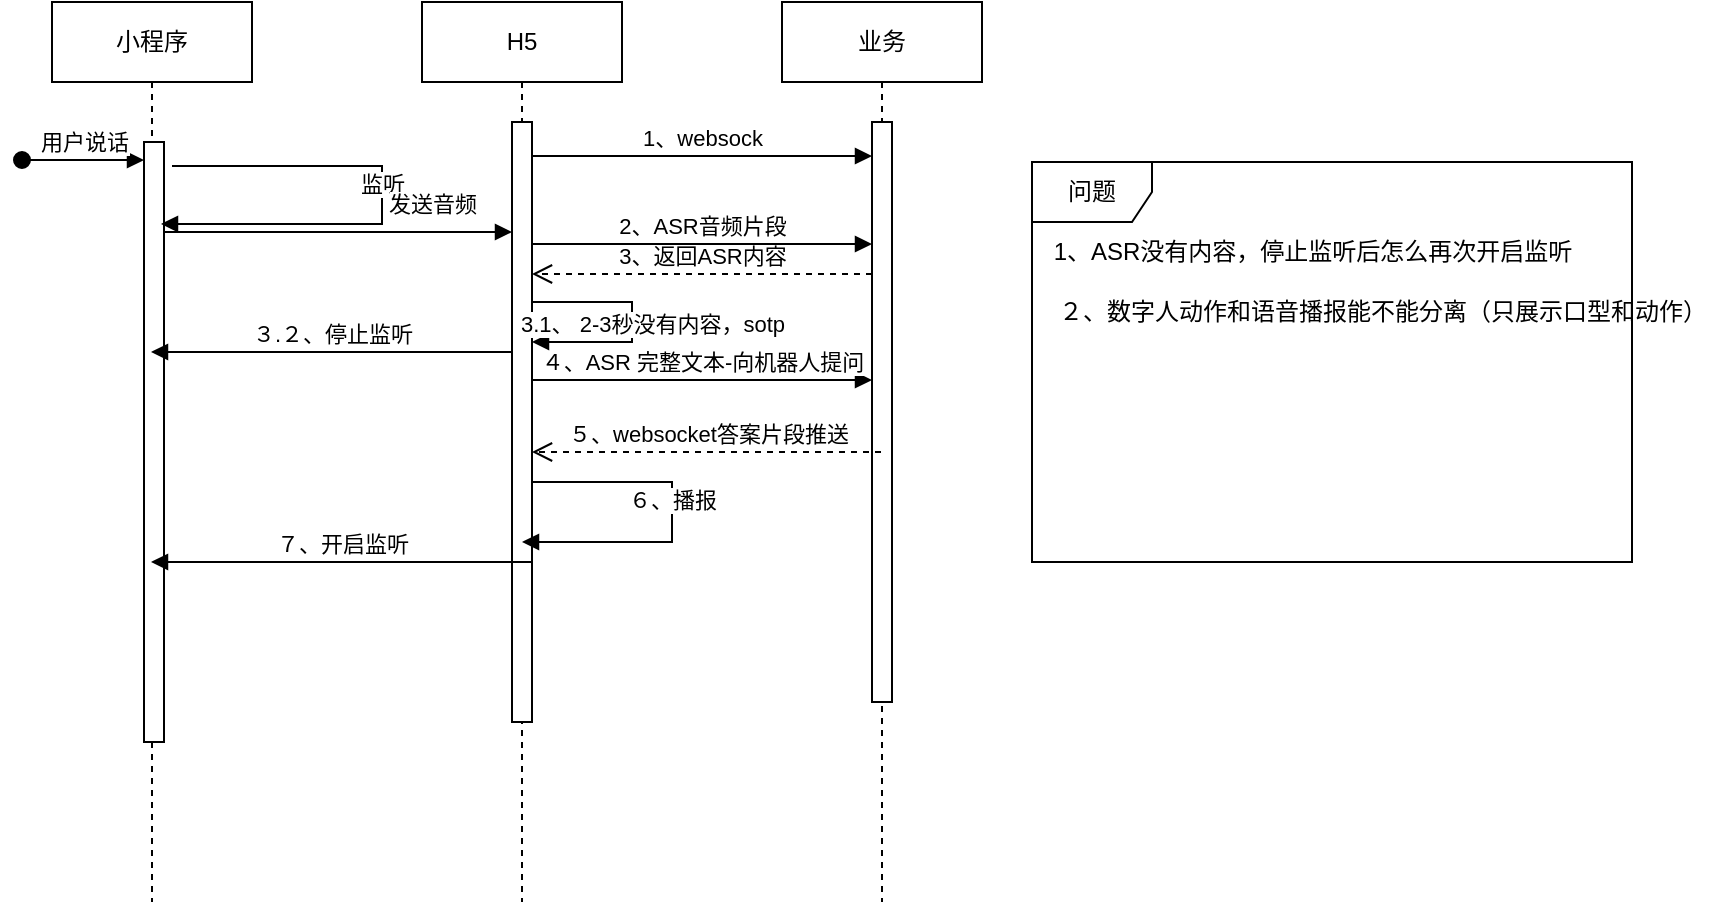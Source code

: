 <mxfile version="25.0.1">
  <diagram name="Page-1" id="2YBvvXClWsGukQMizWep">
    <mxGraphModel dx="1050" dy="562" grid="1" gridSize="10" guides="1" tooltips="1" connect="1" arrows="1" fold="1" page="1" pageScale="1" pageWidth="850" pageHeight="1100" math="0" shadow="0">
      <root>
        <mxCell id="0" />
        <mxCell id="1" parent="0" />
        <mxCell id="aM9ryv3xv72pqoxQDRHE-1" value="小程序" style="shape=umlLifeline;perimeter=lifelinePerimeter;whiteSpace=wrap;html=1;container=0;dropTarget=0;collapsible=0;recursiveResize=0;outlineConnect=0;portConstraint=eastwest;newEdgeStyle={&quot;edgeStyle&quot;:&quot;elbowEdgeStyle&quot;,&quot;elbow&quot;:&quot;vertical&quot;,&quot;curved&quot;:0,&quot;rounded&quot;:0};" parent="1" vertex="1">
          <mxGeometry x="110" y="40" width="100" height="450" as="geometry" />
        </mxCell>
        <mxCell id="aM9ryv3xv72pqoxQDRHE-2" value="" style="html=1;points=[];perimeter=orthogonalPerimeter;outlineConnect=0;targetShapes=umlLifeline;portConstraint=eastwest;newEdgeStyle={&quot;edgeStyle&quot;:&quot;elbowEdgeStyle&quot;,&quot;elbow&quot;:&quot;vertical&quot;,&quot;curved&quot;:0,&quot;rounded&quot;:0};" parent="aM9ryv3xv72pqoxQDRHE-1" vertex="1">
          <mxGeometry x="46" y="70" width="10" height="300" as="geometry" />
        </mxCell>
        <mxCell id="aM9ryv3xv72pqoxQDRHE-3" value="用户说话" style="html=1;verticalAlign=bottom;startArrow=oval;endArrow=block;startSize=8;edgeStyle=elbowEdgeStyle;elbow=vertical;curved=0;rounded=0;" parent="aM9ryv3xv72pqoxQDRHE-1" edge="1">
          <mxGeometry relative="1" as="geometry">
            <mxPoint x="-15" y="79" as="sourcePoint" />
            <mxPoint x="46" y="79" as="targetPoint" />
          </mxGeometry>
        </mxCell>
        <mxCell id="aM9ryv3xv72pqoxQDRHE-5" value="H5" style="shape=umlLifeline;perimeter=lifelinePerimeter;whiteSpace=wrap;html=1;container=0;dropTarget=0;collapsible=0;recursiveResize=0;outlineConnect=0;portConstraint=eastwest;newEdgeStyle={&quot;edgeStyle&quot;:&quot;elbowEdgeStyle&quot;,&quot;elbow&quot;:&quot;vertical&quot;,&quot;curved&quot;:0,&quot;rounded&quot;:0};" parent="1" vertex="1">
          <mxGeometry x="295" y="40" width="100" height="450" as="geometry" />
        </mxCell>
        <mxCell id="aM9ryv3xv72pqoxQDRHE-6" value="" style="html=1;points=[];perimeter=orthogonalPerimeter;outlineConnect=0;targetShapes=umlLifeline;portConstraint=eastwest;newEdgeStyle={&quot;edgeStyle&quot;:&quot;elbowEdgeStyle&quot;,&quot;elbow&quot;:&quot;vertical&quot;,&quot;curved&quot;:0,&quot;rounded&quot;:0};" parent="aM9ryv3xv72pqoxQDRHE-5" vertex="1">
          <mxGeometry x="45" y="60" width="10" height="300" as="geometry" />
        </mxCell>
        <mxCell id="bPgkmNkVLqaCaRoHGpIg-1" value="业务" style="shape=umlLifeline;perimeter=lifelinePerimeter;whiteSpace=wrap;html=1;container=0;dropTarget=0;collapsible=0;recursiveResize=0;outlineConnect=0;portConstraint=eastwest;newEdgeStyle={&quot;edgeStyle&quot;:&quot;elbowEdgeStyle&quot;,&quot;elbow&quot;:&quot;vertical&quot;,&quot;curved&quot;:0,&quot;rounded&quot;:0};" vertex="1" parent="1">
          <mxGeometry x="475" y="40" width="100" height="450" as="geometry" />
        </mxCell>
        <mxCell id="bPgkmNkVLqaCaRoHGpIg-2" value="" style="html=1;points=[];perimeter=orthogonalPerimeter;outlineConnect=0;targetShapes=umlLifeline;portConstraint=eastwest;newEdgeStyle={&quot;edgeStyle&quot;:&quot;elbowEdgeStyle&quot;,&quot;elbow&quot;:&quot;vertical&quot;,&quot;curved&quot;:0,&quot;rounded&quot;:0};" vertex="1" parent="bPgkmNkVLqaCaRoHGpIg-1">
          <mxGeometry x="45" y="60" width="10" height="290" as="geometry" />
        </mxCell>
        <mxCell id="aM9ryv3xv72pqoxQDRHE-7" value="监听" style="html=1;verticalAlign=bottom;endArrow=block;edgeStyle=elbowEdgeStyle;elbow=horizontal;curved=0;rounded=0;" parent="1" edge="1">
          <mxGeometry relative="1" as="geometry">
            <mxPoint x="170" y="122" as="sourcePoint" />
            <Array as="points">
              <mxPoint x="275" y="151" />
            </Array>
            <mxPoint x="164.5" y="151" as="targetPoint" />
            <mxPoint as="offset" />
          </mxGeometry>
        </mxCell>
        <mxCell id="bPgkmNkVLqaCaRoHGpIg-3" value="1、websock" style="html=1;verticalAlign=bottom;endArrow=block;curved=0;rounded=0;" edge="1" parent="1" source="aM9ryv3xv72pqoxQDRHE-6">
          <mxGeometry width="80" relative="1" as="geometry">
            <mxPoint x="166" y="117" as="sourcePoint" />
            <mxPoint x="520" y="117" as="targetPoint" />
            <mxPoint as="offset" />
          </mxGeometry>
        </mxCell>
        <mxCell id="bPgkmNkVLqaCaRoHGpIg-4" value="发送音频" style="html=1;verticalAlign=bottom;endArrow=block;curved=0;rounded=0;" edge="1" parent="1">
          <mxGeometry x="0.54" y="5" width="80" relative="1" as="geometry">
            <mxPoint x="166" y="155" as="sourcePoint" />
            <mxPoint x="340" y="155" as="targetPoint" />
            <mxPoint as="offset" />
          </mxGeometry>
        </mxCell>
        <mxCell id="bPgkmNkVLqaCaRoHGpIg-5" value="3、返回ASR内容" style="html=1;verticalAlign=bottom;endArrow=open;dashed=1;endSize=8;curved=0;rounded=0;" edge="1" parent="1" target="aM9ryv3xv72pqoxQDRHE-6">
          <mxGeometry relative="1" as="geometry">
            <mxPoint x="520" y="176" as="sourcePoint" />
            <mxPoint x="360" y="180" as="targetPoint" />
            <mxPoint as="offset" />
          </mxGeometry>
        </mxCell>
        <mxCell id="bPgkmNkVLqaCaRoHGpIg-7" value="４、ASR 完整文本-向机器人提问" style="html=1;verticalAlign=bottom;endArrow=block;curved=0;rounded=0;" edge="1" parent="1">
          <mxGeometry width="80" relative="1" as="geometry">
            <mxPoint x="350" y="229" as="sourcePoint" />
            <mxPoint x="520" y="229" as="targetPoint" />
            <mxPoint as="offset" />
          </mxGeometry>
        </mxCell>
        <mxCell id="bPgkmNkVLqaCaRoHGpIg-8" value="５、websocket答案片段推送" style="html=1;verticalAlign=bottom;endArrow=open;dashed=1;endSize=8;curved=0;rounded=0;" edge="1" parent="1" source="bPgkmNkVLqaCaRoHGpIg-1">
          <mxGeometry x="-0.003" relative="1" as="geometry">
            <mxPoint x="460" y="290" as="sourcePoint" />
            <mxPoint x="350" y="265" as="targetPoint" />
            <mxPoint as="offset" />
          </mxGeometry>
        </mxCell>
        <mxCell id="bPgkmNkVLqaCaRoHGpIg-9" value="2、ASR音频片段" style="html=1;verticalAlign=bottom;endArrow=block;curved=0;rounded=0;" edge="1" parent="1">
          <mxGeometry width="80" relative="1" as="geometry">
            <mxPoint x="350" y="161" as="sourcePoint" />
            <mxPoint x="520" y="161" as="targetPoint" />
            <mxPoint as="offset" />
          </mxGeometry>
        </mxCell>
        <mxCell id="bPgkmNkVLqaCaRoHGpIg-6" value="3.1、 2-3秒没有内容，sotp" style="html=1;verticalAlign=bottom;endArrow=block;curved=0;rounded=0;" edge="1" parent="1">
          <mxGeometry x="0.167" y="-10" width="80" relative="1" as="geometry">
            <mxPoint x="350" y="190" as="sourcePoint" />
            <mxPoint x="350" y="210" as="targetPoint" />
            <Array as="points">
              <mxPoint x="400" y="190" />
              <mxPoint x="400" y="210" />
            </Array>
            <mxPoint x="10" y="10" as="offset" />
          </mxGeometry>
        </mxCell>
        <mxCell id="bPgkmNkVLqaCaRoHGpIg-10" value="３.２、停止监听" style="html=1;verticalAlign=bottom;endArrow=block;curved=0;rounded=0;" edge="1" parent="1">
          <mxGeometry x="-0.003" width="80" relative="1" as="geometry">
            <mxPoint x="340" y="215" as="sourcePoint" />
            <mxPoint x="159.5" y="215" as="targetPoint" />
            <mxPoint as="offset" />
          </mxGeometry>
        </mxCell>
        <mxCell id="bPgkmNkVLqaCaRoHGpIg-11" value="６、播报" style="html=1;verticalAlign=bottom;endArrow=block;curved=0;rounded=0;" edge="1" parent="1" target="aM9ryv3xv72pqoxQDRHE-5">
          <mxGeometry width="80" relative="1" as="geometry">
            <mxPoint x="350" y="280" as="sourcePoint" />
            <mxPoint x="410" y="330" as="targetPoint" />
            <Array as="points">
              <mxPoint x="420" y="280" />
              <mxPoint x="420" y="310" />
            </Array>
          </mxGeometry>
        </mxCell>
        <mxCell id="bPgkmNkVLqaCaRoHGpIg-12" value="７、开启监听" style="html=1;verticalAlign=bottom;endArrow=block;curved=0;rounded=0;" edge="1" parent="1">
          <mxGeometry x="-0.003" width="80" relative="1" as="geometry">
            <mxPoint x="350" y="320" as="sourcePoint" />
            <mxPoint x="159.5" y="320" as="targetPoint" />
            <mxPoint as="offset" />
          </mxGeometry>
        </mxCell>
        <mxCell id="bPgkmNkVLqaCaRoHGpIg-13" value="问题" style="shape=umlFrame;whiteSpace=wrap;html=1;pointerEvents=0;" vertex="1" parent="1">
          <mxGeometry x="600" y="120" width="300" height="200" as="geometry" />
        </mxCell>
        <mxCell id="bPgkmNkVLqaCaRoHGpIg-15" value="1、ASR没有内容，停止监听后怎么再次开启监听" style="text;html=1;align=center;verticalAlign=middle;resizable=0;points=[];autosize=1;strokeColor=none;fillColor=none;" vertex="1" parent="1">
          <mxGeometry x="600" y="150" width="280" height="30" as="geometry" />
        </mxCell>
        <mxCell id="bPgkmNkVLqaCaRoHGpIg-16" value="２、数字人动作和语音播报能不能分离（只展示口型和动作）" style="text;html=1;align=center;verticalAlign=middle;resizable=0;points=[];autosize=1;strokeColor=none;fillColor=none;" vertex="1" parent="1">
          <mxGeometry x="600" y="180" width="350" height="30" as="geometry" />
        </mxCell>
      </root>
    </mxGraphModel>
  </diagram>
</mxfile>
